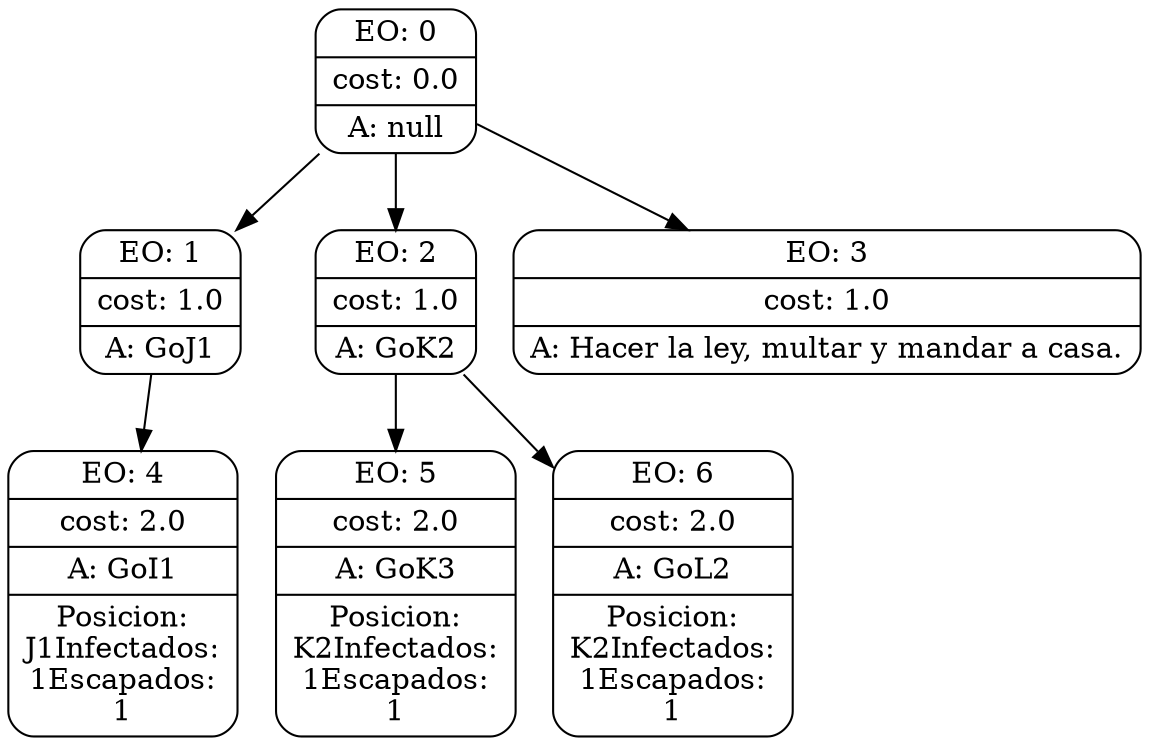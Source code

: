 digraph g {
node [shape = Mrecord];
nodo0[label="{EO: 0|cost: 0.0|A: null}"]
nodo1[label="{EO: 1|cost: 1.0|A: GoJ1}"]
nodo4[label="{EO: 4|cost: 2.0|A: GoI1|Posicion:\nJ1
Infectados:\n1
Escapados:\n1}"]

nodo1 -> nodo4;

nodo0 -> nodo1;
nodo2[label="{EO: 2|cost: 1.0|A: GoK2}"]
nodo5[label="{EO: 5|cost: 2.0|A: GoK3|Posicion:\nK2
Infectados:\n1
Escapados:\n1}"]

nodo2 -> nodo5;
nodo6[label="{EO: 6|cost: 2.0|A: GoL2|Posicion:\nK2
Infectados:\n1
Escapados:\n1}"]

nodo2 -> nodo6;

nodo0 -> nodo2;
nodo3[label="{EO: 3|cost: 1.0|A: Hacer la ley, multar y mandar a casa.}"]

nodo0 -> nodo3;


}